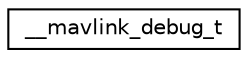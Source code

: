digraph "Graphical Class Hierarchy"
{
 // INTERACTIVE_SVG=YES
  edge [fontname="Helvetica",fontsize="10",labelfontname="Helvetica",labelfontsize="10"];
  node [fontname="Helvetica",fontsize="10",shape=record];
  rankdir="LR";
  Node1 [label="__mavlink_debug_t",height=0.2,width=0.4,color="black", fillcolor="white", style="filled",URL="$struct____mavlink__debug__t.html"];
}
